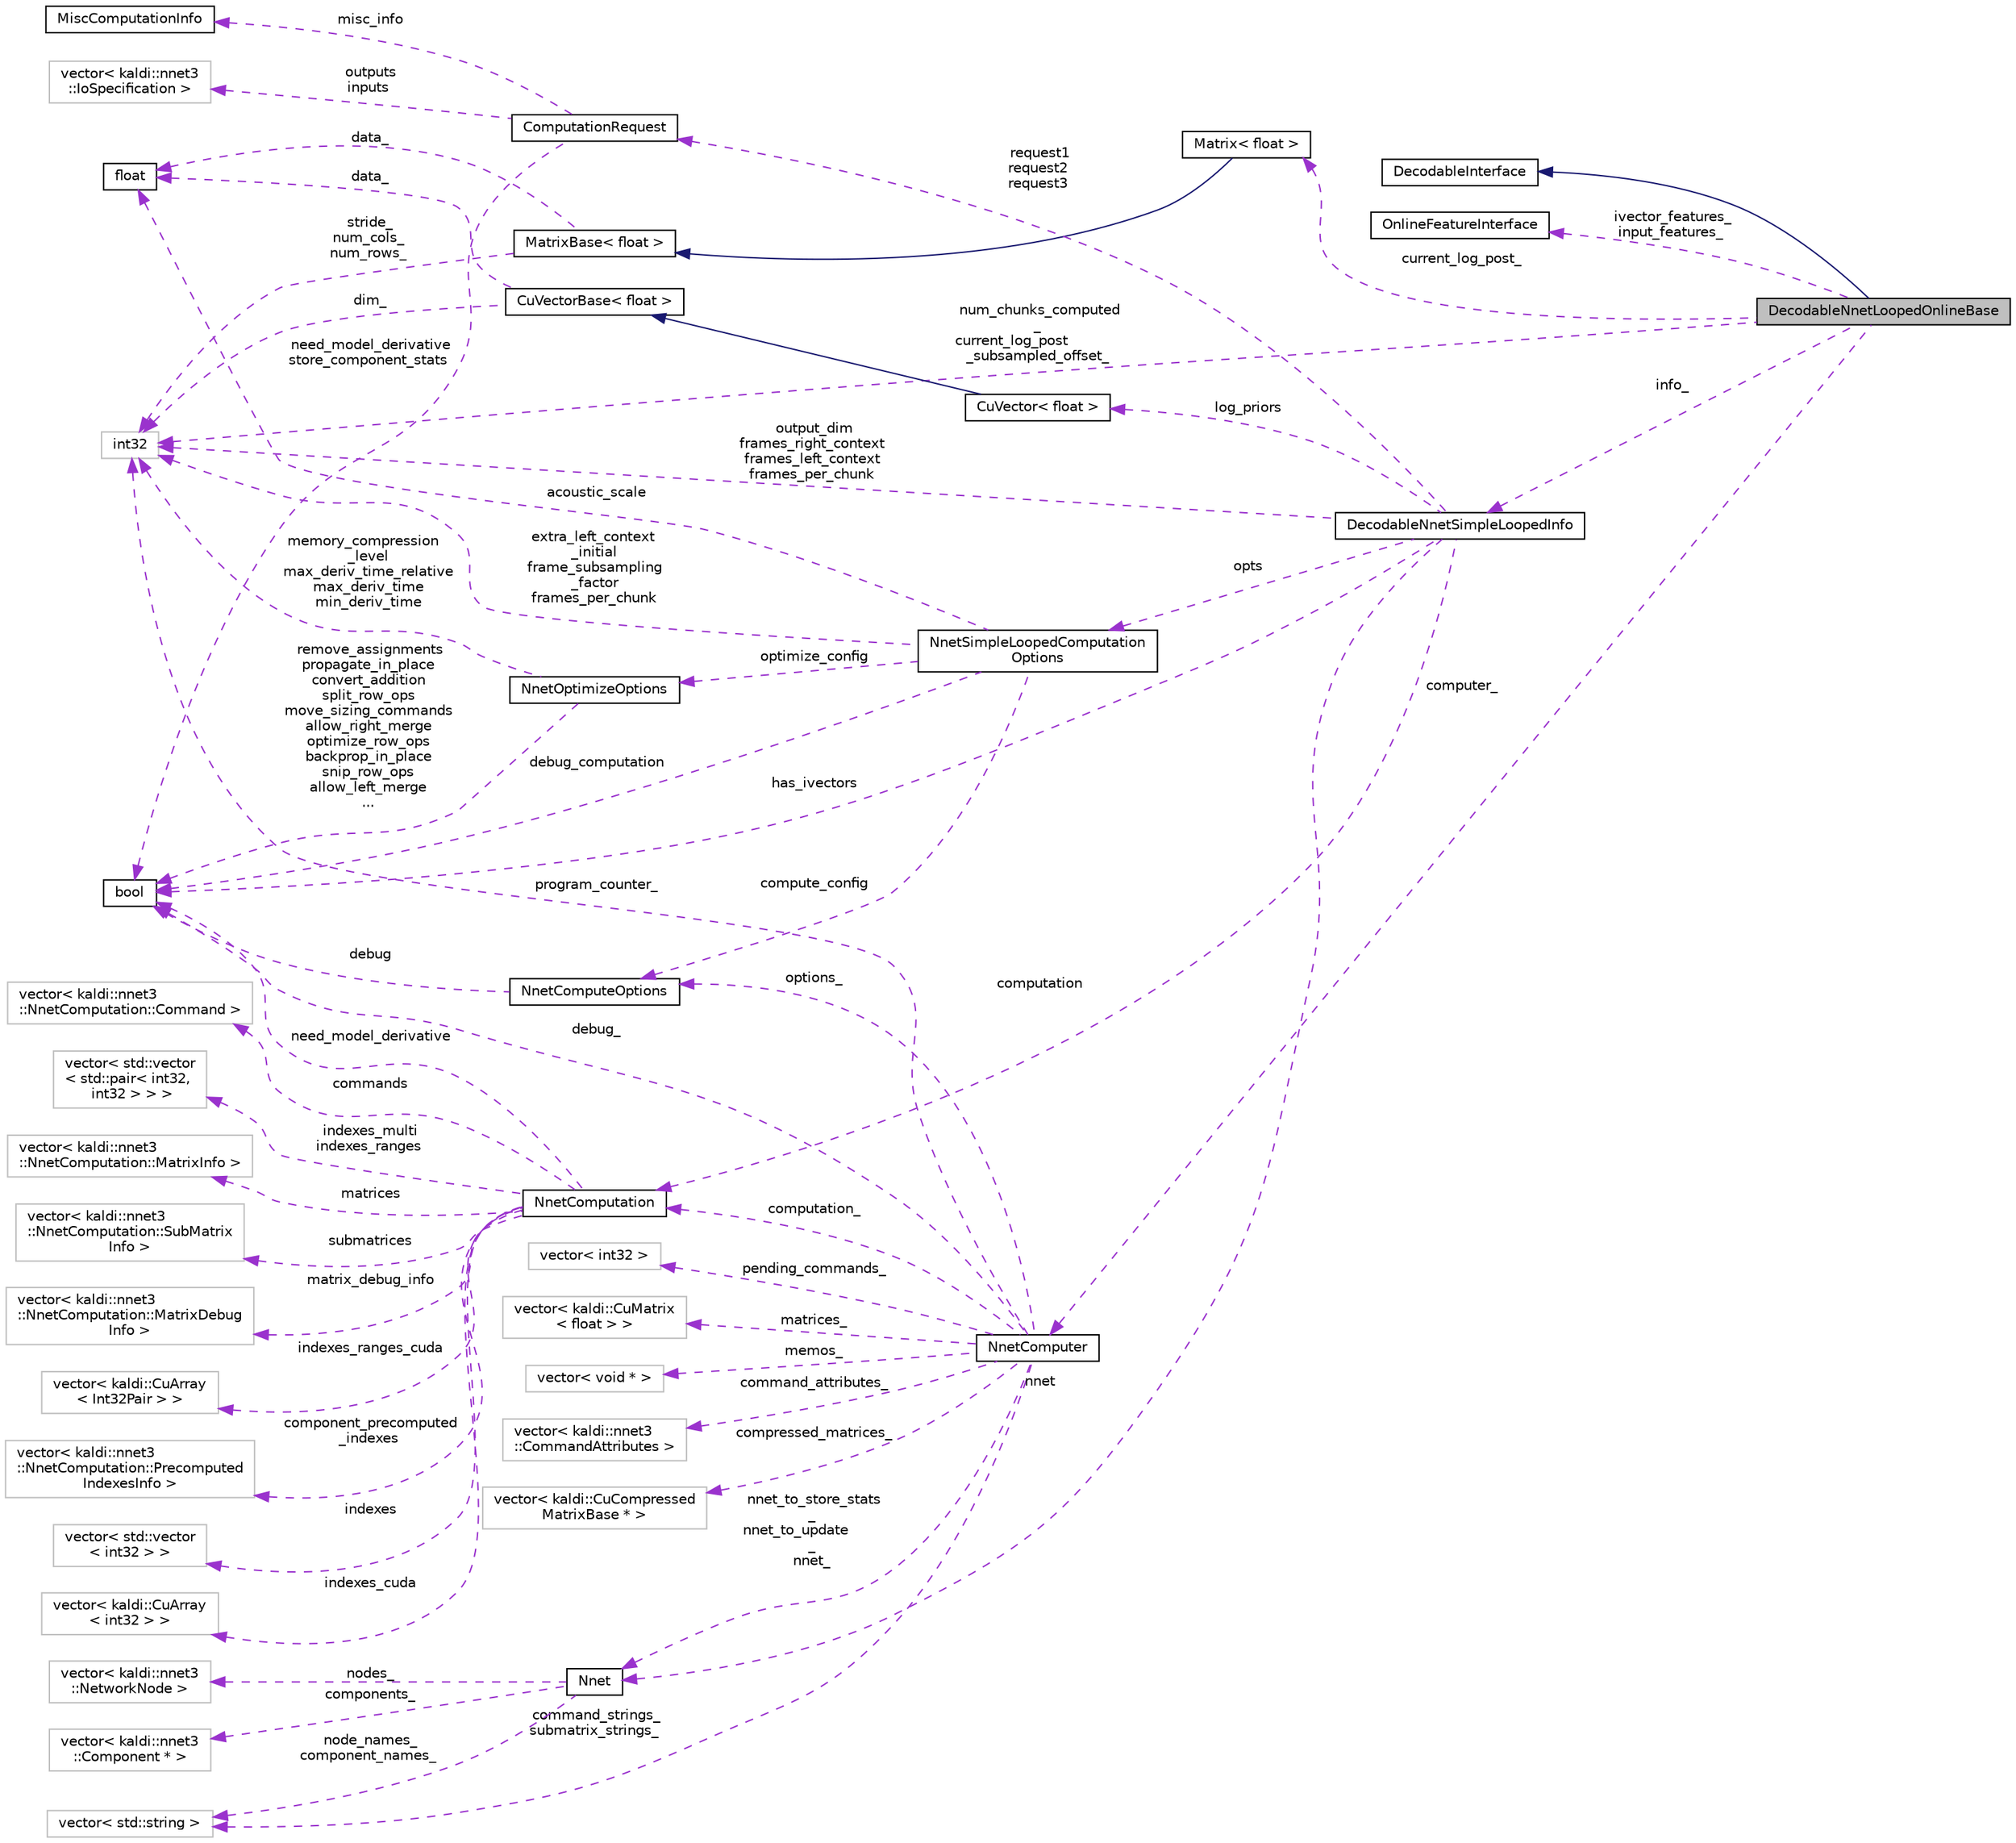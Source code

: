 digraph "DecodableNnetLoopedOnlineBase"
{
  edge [fontname="Helvetica",fontsize="10",labelfontname="Helvetica",labelfontsize="10"];
  node [fontname="Helvetica",fontsize="10",shape=record];
  rankdir="LR";
  Node4 [label="DecodableNnetLoopedOnlineBase",height=0.2,width=0.4,color="black", fillcolor="grey75", style="filled", fontcolor="black"];
  Node5 -> Node4 [dir="back",color="midnightblue",fontsize="10",style="solid",fontname="Helvetica"];
  Node5 [label="DecodableInterface",height=0.2,width=0.4,color="black", fillcolor="white", style="filled",URL="$classkaldi_1_1DecodableInterface.html",tooltip="DecodableInterface provides a link between the (acoustic-modeling and feature-processing) code and th..."];
  Node6 -> Node4 [dir="back",color="darkorchid3",fontsize="10",style="dashed",label=" ivector_features_\ninput_features_" ,fontname="Helvetica"];
  Node6 [label="OnlineFeatureInterface",height=0.2,width=0.4,color="black", fillcolor="white", style="filled",URL="$classkaldi_1_1OnlineFeatureInterface.html",tooltip="OnlineFeatureInterface is an interface for online feature processing (it is also usable in the offlin..."];
  Node7 -> Node4 [dir="back",color="darkorchid3",fontsize="10",style="dashed",label=" current_log_post_" ,fontname="Helvetica"];
  Node7 [label="Matrix\< float \>",height=0.2,width=0.4,color="black", fillcolor="white", style="filled",URL="$classkaldi_1_1Matrix.html"];
  Node8 -> Node7 [dir="back",color="midnightblue",fontsize="10",style="solid",fontname="Helvetica"];
  Node8 [label="MatrixBase\< float \>",height=0.2,width=0.4,color="black", fillcolor="white", style="filled",URL="$classkaldi_1_1MatrixBase.html"];
  Node9 -> Node8 [dir="back",color="darkorchid3",fontsize="10",style="dashed",label=" data_" ,fontname="Helvetica"];
  Node9 [label="float",height=0.2,width=0.4,color="black", fillcolor="white", style="filled",URL="$classfloat.html"];
  Node10 -> Node8 [dir="back",color="darkorchid3",fontsize="10",style="dashed",label=" stride_\nnum_cols_\nnum_rows_" ,fontname="Helvetica"];
  Node10 [label="int32",height=0.2,width=0.4,color="grey75", fillcolor="white", style="filled"];
  Node11 -> Node4 [dir="back",color="darkorchid3",fontsize="10",style="dashed",label=" computer_" ,fontname="Helvetica"];
  Node11 [label="NnetComputer",height=0.2,width=0.4,color="black", fillcolor="white", style="filled",URL="$classkaldi_1_1nnet3_1_1NnetComputer.html",tooltip="class NnetComputer is responsible for executing the computation described in the \"computation\" object..."];
  Node12 -> Node11 [dir="back",color="darkorchid3",fontsize="10",style="dashed",label=" command_attributes_" ,fontname="Helvetica"];
  Node12 [label="vector\< kaldi::nnet3\l::CommandAttributes \>",height=0.2,width=0.4,color="grey75", fillcolor="white", style="filled"];
  Node13 -> Node11 [dir="back",color="darkorchid3",fontsize="10",style="dashed",label=" options_" ,fontname="Helvetica"];
  Node13 [label="NnetComputeOptions",height=0.2,width=0.4,color="black", fillcolor="white", style="filled",URL="$structkaldi_1_1nnet3_1_1NnetComputeOptions.html"];
  Node14 -> Node13 [dir="back",color="darkorchid3",fontsize="10",style="dashed",label=" debug" ,fontname="Helvetica"];
  Node14 [label="bool",height=0.2,width=0.4,color="black", fillcolor="white", style="filled",URL="$classbool.html"];
  Node15 -> Node11 [dir="back",color="darkorchid3",fontsize="10",style="dashed",label=" command_strings_\nsubmatrix_strings_" ,fontname="Helvetica"];
  Node15 [label="vector\< std::string \>",height=0.2,width=0.4,color="grey75", fillcolor="white", style="filled"];
  Node16 -> Node11 [dir="back",color="darkorchid3",fontsize="10",style="dashed",label=" pending_commands_" ,fontname="Helvetica"];
  Node16 [label="vector\< int32 \>",height=0.2,width=0.4,color="grey75", fillcolor="white", style="filled"];
  Node17 -> Node11 [dir="back",color="darkorchid3",fontsize="10",style="dashed",label=" matrices_" ,fontname="Helvetica"];
  Node17 [label="vector\< kaldi::CuMatrix\l\< float \> \>",height=0.2,width=0.4,color="grey75", fillcolor="white", style="filled"];
  Node18 -> Node11 [dir="back",color="darkorchid3",fontsize="10",style="dashed",label=" memos_" ,fontname="Helvetica"];
  Node18 [label="vector\< void * \>",height=0.2,width=0.4,color="grey75", fillcolor="white", style="filled"];
  Node19 -> Node11 [dir="back",color="darkorchid3",fontsize="10",style="dashed",label=" computation_" ,fontname="Helvetica"];
  Node19 [label="NnetComputation",height=0.2,width=0.4,color="black", fillcolor="white", style="filled",URL="$structkaldi_1_1nnet3_1_1NnetComputation.html"];
  Node20 -> Node19 [dir="back",color="darkorchid3",fontsize="10",style="dashed",label=" commands" ,fontname="Helvetica"];
  Node20 [label="vector\< kaldi::nnet3\l::NnetComputation::Command \>",height=0.2,width=0.4,color="grey75", fillcolor="white", style="filled"];
  Node21 -> Node19 [dir="back",color="darkorchid3",fontsize="10",style="dashed",label=" indexes_multi\nindexes_ranges" ,fontname="Helvetica"];
  Node21 [label="vector\< std::vector\l\< std::pair\< int32,\l int32 \> \> \>",height=0.2,width=0.4,color="grey75", fillcolor="white", style="filled"];
  Node22 -> Node19 [dir="back",color="darkorchid3",fontsize="10",style="dashed",label=" matrices" ,fontname="Helvetica"];
  Node22 [label="vector\< kaldi::nnet3\l::NnetComputation::MatrixInfo \>",height=0.2,width=0.4,color="grey75", fillcolor="white", style="filled"];
  Node23 -> Node19 [dir="back",color="darkorchid3",fontsize="10",style="dashed",label=" submatrices" ,fontname="Helvetica"];
  Node23 [label="vector\< kaldi::nnet3\l::NnetComputation::SubMatrix\lInfo \>",height=0.2,width=0.4,color="grey75", fillcolor="white", style="filled"];
  Node24 -> Node19 [dir="back",color="darkorchid3",fontsize="10",style="dashed",label=" matrix_debug_info" ,fontname="Helvetica"];
  Node24 [label="vector\< kaldi::nnet3\l::NnetComputation::MatrixDebug\lInfo \>",height=0.2,width=0.4,color="grey75", fillcolor="white", style="filled"];
  Node14 -> Node19 [dir="back",color="darkorchid3",fontsize="10",style="dashed",label=" need_model_derivative" ,fontname="Helvetica"];
  Node25 -> Node19 [dir="back",color="darkorchid3",fontsize="10",style="dashed",label=" indexes_ranges_cuda" ,fontname="Helvetica"];
  Node25 [label="vector\< kaldi::CuArray\l\< Int32Pair \> \>",height=0.2,width=0.4,color="grey75", fillcolor="white", style="filled"];
  Node26 -> Node19 [dir="back",color="darkorchid3",fontsize="10",style="dashed",label=" component_precomputed\l_indexes" ,fontname="Helvetica"];
  Node26 [label="vector\< kaldi::nnet3\l::NnetComputation::Precomputed\lIndexesInfo \>",height=0.2,width=0.4,color="grey75", fillcolor="white", style="filled"];
  Node27 -> Node19 [dir="back",color="darkorchid3",fontsize="10",style="dashed",label=" indexes" ,fontname="Helvetica"];
  Node27 [label="vector\< std::vector\l\< int32 \> \>",height=0.2,width=0.4,color="grey75", fillcolor="white", style="filled"];
  Node28 -> Node19 [dir="back",color="darkorchid3",fontsize="10",style="dashed",label=" indexes_cuda" ,fontname="Helvetica"];
  Node28 [label="vector\< kaldi::CuArray\l\< int32 \> \>",height=0.2,width=0.4,color="grey75", fillcolor="white", style="filled"];
  Node14 -> Node11 [dir="back",color="darkorchid3",fontsize="10",style="dashed",label=" debug_" ,fontname="Helvetica"];
  Node29 -> Node11 [dir="back",color="darkorchid3",fontsize="10",style="dashed",label=" compressed_matrices_" ,fontname="Helvetica"];
  Node29 [label="vector\< kaldi::CuCompressed\lMatrixBase * \>",height=0.2,width=0.4,color="grey75", fillcolor="white", style="filled"];
  Node30 -> Node11 [dir="back",color="darkorchid3",fontsize="10",style="dashed",label=" nnet_to_store_stats\l_\nnnet_to_update\l_\nnnet_" ,fontname="Helvetica"];
  Node30 [label="Nnet",height=0.2,width=0.4,color="black", fillcolor="white", style="filled",URL="$classkaldi_1_1nnet3_1_1Nnet.html"];
  Node15 -> Node30 [dir="back",color="darkorchid3",fontsize="10",style="dashed",label=" node_names_\ncomponent_names_" ,fontname="Helvetica"];
  Node31 -> Node30 [dir="back",color="darkorchid3",fontsize="10",style="dashed",label=" nodes_" ,fontname="Helvetica"];
  Node31 [label="vector\< kaldi::nnet3\l::NetworkNode \>",height=0.2,width=0.4,color="grey75", fillcolor="white", style="filled"];
  Node32 -> Node30 [dir="back",color="darkorchid3",fontsize="10",style="dashed",label=" components_" ,fontname="Helvetica"];
  Node32 [label="vector\< kaldi::nnet3\l::Component * \>",height=0.2,width=0.4,color="grey75", fillcolor="white", style="filled"];
  Node10 -> Node11 [dir="back",color="darkorchid3",fontsize="10",style="dashed",label=" program_counter_" ,fontname="Helvetica"];
  Node33 -> Node4 [dir="back",color="darkorchid3",fontsize="10",style="dashed",label=" info_" ,fontname="Helvetica"];
  Node33 [label="DecodableNnetSimpleLoopedInfo",height=0.2,width=0.4,color="black", fillcolor="white", style="filled",URL="$classkaldi_1_1nnet3_1_1DecodableNnetSimpleLoopedInfo.html",tooltip="When you instantiate class DecodableNnetSimpleLooped, you should give it a const reference to this cl..."];
  Node34 -> Node33 [dir="back",color="darkorchid3",fontsize="10",style="dashed",label=" request1\nrequest2\nrequest3" ,fontname="Helvetica"];
  Node34 [label="ComputationRequest",height=0.2,width=0.4,color="black", fillcolor="white", style="filled",URL="$structkaldi_1_1nnet3_1_1ComputationRequest.html"];
  Node35 -> Node34 [dir="back",color="darkorchid3",fontsize="10",style="dashed",label=" misc_info" ,fontname="Helvetica"];
  Node35 [label="MiscComputationInfo",height=0.2,width=0.4,color="black", fillcolor="white", style="filled",URL="$structkaldi_1_1nnet3_1_1MiscComputationInfo.html"];
  Node14 -> Node34 [dir="back",color="darkorchid3",fontsize="10",style="dashed",label=" need_model_derivative\nstore_component_stats" ,fontname="Helvetica"];
  Node36 -> Node34 [dir="back",color="darkorchid3",fontsize="10",style="dashed",label=" outputs\ninputs" ,fontname="Helvetica"];
  Node36 [label="vector\< kaldi::nnet3\l::IoSpecification \>",height=0.2,width=0.4,color="grey75", fillcolor="white", style="filled"];
  Node19 -> Node33 [dir="back",color="darkorchid3",fontsize="10",style="dashed",label=" computation" ,fontname="Helvetica"];
  Node14 -> Node33 [dir="back",color="darkorchid3",fontsize="10",style="dashed",label=" has_ivectors" ,fontname="Helvetica"];
  Node37 -> Node33 [dir="back",color="darkorchid3",fontsize="10",style="dashed",label=" opts" ,fontname="Helvetica"];
  Node37 [label="NnetSimpleLoopedComputation\lOptions",height=0.2,width=0.4,color="black", fillcolor="white", style="filled",URL="$structkaldi_1_1nnet3_1_1NnetSimpleLoopedComputationOptions.html"];
  Node13 -> Node37 [dir="back",color="darkorchid3",fontsize="10",style="dashed",label=" compute_config" ,fontname="Helvetica"];
  Node9 -> Node37 [dir="back",color="darkorchid3",fontsize="10",style="dashed",label=" acoustic_scale" ,fontname="Helvetica"];
  Node14 -> Node37 [dir="back",color="darkorchid3",fontsize="10",style="dashed",label=" debug_computation" ,fontname="Helvetica"];
  Node38 -> Node37 [dir="back",color="darkorchid3",fontsize="10",style="dashed",label=" optimize_config" ,fontname="Helvetica"];
  Node38 [label="NnetOptimizeOptions",height=0.2,width=0.4,color="black", fillcolor="white", style="filled",URL="$structkaldi_1_1nnet3_1_1NnetOptimizeOptions.html"];
  Node14 -> Node38 [dir="back",color="darkorchid3",fontsize="10",style="dashed",label=" remove_assignments\npropagate_in_place\nconvert_addition\nsplit_row_ops\nmove_sizing_commands\nallow_right_merge\noptimize_row_ops\nbackprop_in_place\nsnip_row_ops\nallow_left_merge\n..." ,fontname="Helvetica"];
  Node10 -> Node38 [dir="back",color="darkorchid3",fontsize="10",style="dashed",label=" memory_compression\l_level\nmax_deriv_time_relative\nmax_deriv_time\nmin_deriv_time" ,fontname="Helvetica"];
  Node10 -> Node37 [dir="back",color="darkorchid3",fontsize="10",style="dashed",label=" extra_left_context\l_initial\nframe_subsampling\l_factor\nframes_per_chunk" ,fontname="Helvetica"];
  Node30 -> Node33 [dir="back",color="darkorchid3",fontsize="10",style="dashed",label=" nnet" ,fontname="Helvetica"];
  Node10 -> Node33 [dir="back",color="darkorchid3",fontsize="10",style="dashed",label=" output_dim\nframes_right_context\nframes_left_context\nframes_per_chunk" ,fontname="Helvetica"];
  Node39 -> Node33 [dir="back",color="darkorchid3",fontsize="10",style="dashed",label=" log_priors" ,fontname="Helvetica"];
  Node39 [label="CuVector\< float \>",height=0.2,width=0.4,color="black", fillcolor="white", style="filled",URL="$classkaldi_1_1CuVector.html"];
  Node40 -> Node39 [dir="back",color="midnightblue",fontsize="10",style="solid",fontname="Helvetica"];
  Node40 [label="CuVectorBase\< float \>",height=0.2,width=0.4,color="black", fillcolor="white", style="filled",URL="$classkaldi_1_1CuVectorBase.html"];
  Node9 -> Node40 [dir="back",color="darkorchid3",fontsize="10",style="dashed",label=" data_" ,fontname="Helvetica"];
  Node10 -> Node40 [dir="back",color="darkorchid3",fontsize="10",style="dashed",label=" dim_" ,fontname="Helvetica"];
  Node10 -> Node4 [dir="back",color="darkorchid3",fontsize="10",style="dashed",label=" num_chunks_computed\l_\ncurrent_log_post\l_subsampled_offset_" ,fontname="Helvetica"];
}
